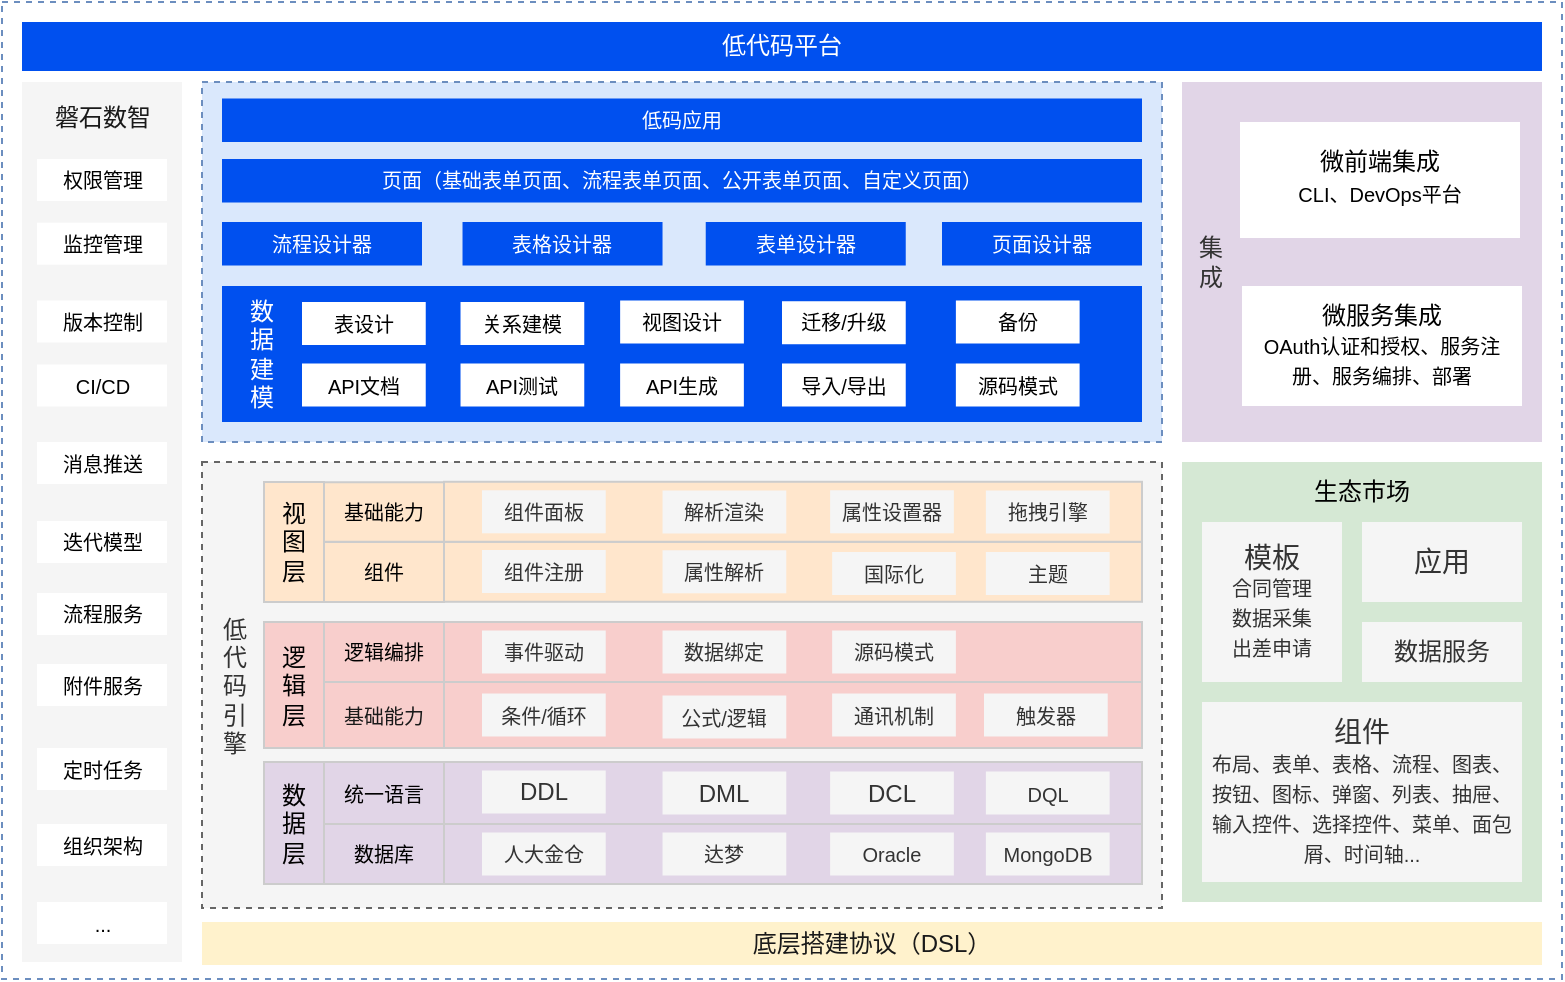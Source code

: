 <mxfile version="24.4.0" type="github">
  <diagram name="第 1 页" id="B_uo7OJ-f0cf3lO3-WNb">
    <mxGraphModel dx="1687" dy="918" grid="1" gridSize="10" guides="1" tooltips="1" connect="1" arrows="1" fold="1" page="1" pageScale="1" pageWidth="827" pageHeight="1169" math="0" shadow="0">
      <root>
        <mxCell id="0" />
        <mxCell id="1" parent="0" />
        <mxCell id="cuvuWjdc5wPWUUID254h-1" value="" style="rounded=0;whiteSpace=wrap;html=1;dashed=1;fillColor=none;strokeColor=#6c8ebf;strokeWidth=1;" parent="1" vertex="1">
          <mxGeometry x="220" y="60" width="780" height="488.5" as="geometry" />
        </mxCell>
        <mxCell id="cuvuWjdc5wPWUUID254h-2" value="" style="rounded=0;whiteSpace=wrap;html=1;fillColor=#f5f5f5;strokeColor=#666666;dashed=1;strokeWidth=1;fontColor=#333333;" parent="1" vertex="1">
          <mxGeometry x="320" y="290" width="480" height="223" as="geometry" />
        </mxCell>
        <mxCell id="cuvuWjdc5wPWUUID254h-6" value="" style="rounded=0;whiteSpace=wrap;html=1;fillColor=#dae8fc;strokeColor=#6c8ebf;dashed=1;" parent="1" vertex="1">
          <mxGeometry x="320" y="100" width="480" height="180" as="geometry" />
        </mxCell>
        <mxCell id="cuvuWjdc5wPWUUID254h-7" value="" style="rounded=0;whiteSpace=wrap;html=1;strokeWidth=1;strokeColor=none;fillColor=#f5f5f5;fontColor=#333333;" parent="1" vertex="1">
          <mxGeometry x="230" y="100" width="80" height="440" as="geometry" />
        </mxCell>
        <mxCell id="cuvuWjdc5wPWUUID254h-8" value="低代码平台" style="rounded=0;whiteSpace=wrap;html=1;fillColor=#0050ef;fontColor=#ffffff;strokeColor=none;" parent="1" vertex="1">
          <mxGeometry x="230" y="70" width="760" height="24.5" as="geometry" />
        </mxCell>
        <mxCell id="cuvuWjdc5wPWUUID254h-9" value="&lt;font color=&quot;#1a1a1a&quot;&gt;底层搭建协议（DSL）&lt;/font&gt;" style="rounded=0;whiteSpace=wrap;html=1;fillColor=#fff2cc;strokeColor=none;" parent="1" vertex="1">
          <mxGeometry x="320" y="520" width="670" height="21.5" as="geometry" />
        </mxCell>
        <mxCell id="cuvuWjdc5wPWUUID254h-32" value="磐石数智" style="text;html=1;align=center;verticalAlign=middle;whiteSpace=wrap;rounded=0;fontColor=#1A1A1A;" parent="1" vertex="1">
          <mxGeometry x="237.5" y="108.25" width="65" height="18.5" as="geometry" />
        </mxCell>
        <mxCell id="cuvuWjdc5wPWUUID254h-38" value="&lt;div style=&quot;&quot;&gt;&lt;br&gt;&lt;/div&gt;" style="rounded=0;whiteSpace=wrap;html=1;align=left;strokeColor=#82b366;fillColor=#d5e8d4;dashed=1;strokeWidth=1;" parent="1" vertex="1">
          <mxGeometry x="351" y="370" width="439" height="63" as="geometry" />
        </mxCell>
        <mxCell id="cuvuWjdc5wPWUUID254h-50" value="" style="rounded=0;whiteSpace=wrap;html=1;fillColor=#d5e8d4;strokeColor=none;dashed=1;strokeWidth=2;" parent="1" vertex="1">
          <mxGeometry x="810" y="290" width="180" height="220" as="geometry" />
        </mxCell>
        <mxCell id="ZQ_SVGyBONcuIK9nk_CX-1" value="权限管理" style="rounded=0;whiteSpace=wrap;html=1;fontSize=10;strokeColor=none;" parent="1" vertex="1">
          <mxGeometry x="237.5" y="138.5" width="65" height="21" as="geometry" />
        </mxCell>
        <mxCell id="ZQ_SVGyBONcuIK9nk_CX-6" value="监控管理" style="rounded=0;whiteSpace=wrap;html=1;fontSize=10;strokeColor=none;" parent="1" vertex="1">
          <mxGeometry x="237.5" y="170.37" width="65" height="21" as="geometry" />
        </mxCell>
        <mxCell id="ZQ_SVGyBONcuIK9nk_CX-7" value="版本控制" style="rounded=0;whiteSpace=wrap;html=1;fontSize=10;strokeColor=none;" parent="1" vertex="1">
          <mxGeometry x="237.5" y="209.25" width="65" height="21" as="geometry" />
        </mxCell>
        <mxCell id="ZQ_SVGyBONcuIK9nk_CX-9" value="CI/CD" style="rounded=0;whiteSpace=wrap;html=1;fontSize=10;strokeColor=none;" parent="1" vertex="1">
          <mxGeometry x="237.5" y="241.25" width="65" height="21" as="geometry" />
        </mxCell>
        <mxCell id="ZQ_SVGyBONcuIK9nk_CX-10" value="消息推送" style="rounded=0;whiteSpace=wrap;html=1;fontSize=10;strokeColor=none;" parent="1" vertex="1">
          <mxGeometry x="237.5" y="280" width="65" height="21" as="geometry" />
        </mxCell>
        <mxCell id="ZQ_SVGyBONcuIK9nk_CX-11" value="流程服务" style="rounded=0;whiteSpace=wrap;html=1;fontSize=10;strokeColor=none;" parent="1" vertex="1">
          <mxGeometry x="237.5" y="355.5" width="65" height="21" as="geometry" />
        </mxCell>
        <mxCell id="ZQ_SVGyBONcuIK9nk_CX-12" value="定时任务" style="rounded=0;whiteSpace=wrap;html=1;fontSize=10;strokeColor=none;" parent="1" vertex="1">
          <mxGeometry x="237.5" y="433" width="65" height="21" as="geometry" />
        </mxCell>
        <mxCell id="ZQ_SVGyBONcuIK9nk_CX-14" value="组织架构" style="rounded=0;whiteSpace=wrap;html=1;fontSize=10;strokeColor=none;" parent="1" vertex="1">
          <mxGeometry x="237.5" y="471" width="65" height="21" as="geometry" />
        </mxCell>
        <mxCell id="ZQ_SVGyBONcuIK9nk_CX-15" value="..." style="rounded=0;whiteSpace=wrap;html=1;fontSize=10;strokeColor=none;" parent="1" vertex="1">
          <mxGeometry x="237.5" y="510" width="65" height="21" as="geometry" />
        </mxCell>
        <mxCell id="ZQ_SVGyBONcuIK9nk_CX-17" value="数&lt;div style=&quot;font-size: 12px;&quot;&gt;据&lt;/div&gt;&lt;div style=&quot;font-size: 12px;&quot;&gt;层&lt;/div&gt;" style="text;html=1;align=center;verticalAlign=middle;whiteSpace=wrap;rounded=0;fillColor=#e1d5e7;strokeColor=#CCCCCC;fontSize=12;" parent="1" vertex="1">
          <mxGeometry x="351" y="440" width="30" height="61" as="geometry" />
        </mxCell>
        <mxCell id="JNAHnoYDXPsIVU7c80RC-6" value="" style="rounded=0;whiteSpace=wrap;html=1;fillColor=#e1d5e7;strokeColor=#CCCCCC;" parent="1" vertex="1">
          <mxGeometry x="441" y="440" width="349" height="31" as="geometry" />
        </mxCell>
        <mxCell id="JNAHnoYDXPsIVU7c80RC-7" value="数据库" style="rounded=0;whiteSpace=wrap;html=1;fillColor=#e1d5e7;strokeColor=#CCCCCC;fontSize=10;" parent="1" vertex="1">
          <mxGeometry x="381" y="471" width="60" height="30" as="geometry" />
        </mxCell>
        <mxCell id="JNAHnoYDXPsIVU7c80RC-9" value="" style="rounded=0;whiteSpace=wrap;html=1;fillColor=#e1d5e7;strokeColor=#CCCCCC;" parent="1" vertex="1">
          <mxGeometry x="441" y="471" width="349" height="30" as="geometry" />
        </mxCell>
        <mxCell id="JNAHnoYDXPsIVU7c80RC-10" value="统一语言" style="rounded=0;whiteSpace=wrap;html=1;fillColor=#e1d5e7;strokeColor=#CCCCCC;fontSize=10;" parent="1" vertex="1">
          <mxGeometry x="381" y="440" width="60" height="31" as="geometry" />
        </mxCell>
        <mxCell id="JNAHnoYDXPsIVU7c80RC-13" value="人大金仓" style="rounded=0;whiteSpace=wrap;html=1;fillColor=#f5f5f5;fontColor=#333333;strokeColor=none;fontSize=10;" parent="1" vertex="1">
          <mxGeometry x="460" y="475.25" width="61.87" height="21.5" as="geometry" />
        </mxCell>
        <mxCell id="JNAHnoYDXPsIVU7c80RC-14" value="达梦" style="rounded=0;whiteSpace=wrap;html=1;fillColor=#f5f5f5;fontColor=#333333;strokeColor=none;fontSize=10;" parent="1" vertex="1">
          <mxGeometry x="550.26" y="475.25" width="61.87" height="21.5" as="geometry" />
        </mxCell>
        <mxCell id="JNAHnoYDXPsIVU7c80RC-16" value="Oracle" style="rounded=0;whiteSpace=wrap;html=1;fillColor=#f5f5f5;fontColor=#333333;strokeColor=none;fontSize=10;" parent="1" vertex="1">
          <mxGeometry x="634.06" y="475.25" width="61.87" height="21.5" as="geometry" />
        </mxCell>
        <mxCell id="JNAHnoYDXPsIVU7c80RC-17" value="MongoDB" style="rounded=0;whiteSpace=wrap;html=1;fillColor=#f5f5f5;fontColor=#333333;strokeColor=none;fontSize=10;" parent="1" vertex="1">
          <mxGeometry x="711.94" y="475.25" width="61.87" height="21.5" as="geometry" />
        </mxCell>
        <mxCell id="JNAHnoYDXPsIVU7c80RC-18" value="DDL" style="rounded=0;whiteSpace=wrap;html=1;fillColor=#f5f5f5;fontColor=#333333;strokeColor=none;" parent="1" vertex="1">
          <mxGeometry x="460" y="444.25" width="61.87" height="21.5" as="geometry" />
        </mxCell>
        <mxCell id="JNAHnoYDXPsIVU7c80RC-19" value="DML" style="rounded=0;whiteSpace=wrap;html=1;fillColor=#f5f5f5;fontColor=#333333;strokeColor=none;" parent="1" vertex="1">
          <mxGeometry x="550.26" y="444.75" width="61.87" height="21.5" as="geometry" />
        </mxCell>
        <mxCell id="JNAHnoYDXPsIVU7c80RC-20" value="DCL" style="rounded=0;whiteSpace=wrap;html=1;fillColor=#f5f5f5;fontColor=#333333;strokeColor=none;" parent="1" vertex="1">
          <mxGeometry x="634.06" y="444.75" width="61.87" height="21.5" as="geometry" />
        </mxCell>
        <mxCell id="JNAHnoYDXPsIVU7c80RC-21" value="DQL" style="rounded=0;whiteSpace=wrap;html=1;fillColor=#f5f5f5;fontColor=#333333;strokeColor=none;fontSize=10;" parent="1" vertex="1">
          <mxGeometry x="711.94" y="444.75" width="61.87" height="21.5" as="geometry" />
        </mxCell>
        <mxCell id="JNAHnoYDXPsIVU7c80RC-31" value="逻&lt;div style=&quot;font-size: 12px;&quot;&gt;辑&lt;/div&gt;&lt;div style=&quot;font-size: 12px;&quot;&gt;层&lt;/div&gt;" style="text;html=1;align=center;verticalAlign=middle;whiteSpace=wrap;rounded=0;fillColor=#f8cecc;strokeColor=#CCCCCC;fontSize=12;" parent="1" vertex="1">
          <mxGeometry x="351" y="370" width="30" height="63" as="geometry" />
        </mxCell>
        <mxCell id="JNAHnoYDXPsIVU7c80RC-32" value="" style="rounded=0;whiteSpace=wrap;html=1;fillColor=#f8cecc;strokeColor=#CCCCCC;" parent="1" vertex="1">
          <mxGeometry x="441" y="370" width="349" height="30" as="geometry" />
        </mxCell>
        <mxCell id="JNAHnoYDXPsIVU7c80RC-33" value="" style="rounded=0;whiteSpace=wrap;html=1;fillColor=#f8cecc;strokeColor=#CCCCCC;" parent="1" vertex="1">
          <mxGeometry x="441" y="400" width="349" height="33" as="geometry" />
        </mxCell>
        <mxCell id="JNAHnoYDXPsIVU7c80RC-34" value="&lt;font color=&quot;#1a1a1a&quot; style=&quot;font-size: 10px;&quot;&gt;基础能力&lt;/font&gt;" style="rounded=0;whiteSpace=wrap;html=1;fillColor=#f8cecc;strokeColor=#CCCCCC;fontSize=10;" parent="1" vertex="1">
          <mxGeometry x="381" y="400" width="60" height="33" as="geometry" />
        </mxCell>
        <mxCell id="JNAHnoYDXPsIVU7c80RC-35" value="逻辑编排" style="rounded=0;whiteSpace=wrap;html=1;fillColor=#f8cecc;strokeColor=#CCCCCC;fontSize=10;" parent="1" vertex="1">
          <mxGeometry x="381" y="370" width="60" height="30" as="geometry" />
        </mxCell>
        <mxCell id="JNAHnoYDXPsIVU7c80RC-37" value="条件/循环" style="rounded=0;whiteSpace=wrap;html=1;fillColor=#f5f5f5;fontColor=#333333;strokeColor=none;fontSize=10;" parent="1" vertex="1">
          <mxGeometry x="460.0" y="405.75" width="61.87" height="21.5" as="geometry" />
        </mxCell>
        <mxCell id="JNAHnoYDXPsIVU7c80RC-38" value="公式/逻辑" style="rounded=0;whiteSpace=wrap;html=1;fillColor=#f5f5f5;fontColor=#333333;strokeColor=none;fontSize=10;" parent="1" vertex="1">
          <mxGeometry x="550.26" y="406.75" width="61.87" height="21.5" as="geometry" />
        </mxCell>
        <mxCell id="JNAHnoYDXPsIVU7c80RC-40" value="触发器" style="rounded=0;whiteSpace=wrap;html=1;fillColor=#f5f5f5;fontColor=#333333;strokeColor=none;fontSize=10;" parent="1" vertex="1">
          <mxGeometry x="711" y="405.75" width="61.87" height="21.5" as="geometry" />
        </mxCell>
        <mxCell id="JNAHnoYDXPsIVU7c80RC-41" value="通讯机制" style="rounded=0;whiteSpace=wrap;html=1;fillColor=#f5f5f5;fontColor=#333333;strokeColor=none;fontSize=10;" parent="1" vertex="1">
          <mxGeometry x="635.06" y="405.75" width="61.87" height="21.5" as="geometry" />
        </mxCell>
        <mxCell id="JNAHnoYDXPsIVU7c80RC-42" value="事件驱动" style="rounded=0;whiteSpace=wrap;html=1;fillColor=#f5f5f5;fontColor=#333333;strokeColor=none;fontSize=10;" parent="1" vertex="1">
          <mxGeometry x="460" y="374.25" width="61.87" height="21.5" as="geometry" />
        </mxCell>
        <mxCell id="JNAHnoYDXPsIVU7c80RC-43" value="数据绑定" style="rounded=0;whiteSpace=wrap;html=1;fillColor=#f5f5f5;fontColor=#333333;strokeColor=none;fontSize=10;" parent="1" vertex="1">
          <mxGeometry x="550.26" y="374.25" width="61.87" height="21.5" as="geometry" />
        </mxCell>
        <mxCell id="JNAHnoYDXPsIVU7c80RC-44" value="源码模式" style="rounded=0;whiteSpace=wrap;html=1;fillColor=#f5f5f5;fontColor=#333333;strokeColor=none;fontSize=10;" parent="1" vertex="1">
          <mxGeometry x="635.07" y="374.25" width="61.87" height="21.5" as="geometry" />
        </mxCell>
        <mxCell id="JNAHnoYDXPsIVU7c80RC-57" value="视&lt;div style=&quot;font-size: 12px;&quot;&gt;图&lt;/div&gt;&lt;div style=&quot;font-size: 12px;&quot;&gt;层&lt;/div&gt;" style="text;html=1;align=center;verticalAlign=middle;whiteSpace=wrap;rounded=0;fillColor=#ffe6cc;strokeColor=#CCCCCC;fontSize=12;" parent="1" vertex="1">
          <mxGeometry x="351" y="300" width="30" height="60" as="geometry" />
        </mxCell>
        <mxCell id="JNAHnoYDXPsIVU7c80RC-64" value="组件" style="rounded=0;whiteSpace=wrap;html=1;fillColor=#ffe6cc;strokeColor=#CCCCCC;fontSize=10;" parent="1" vertex="1">
          <mxGeometry x="381" y="330" width="60" height="30" as="geometry" />
        </mxCell>
        <mxCell id="JNAHnoYDXPsIVU7c80RC-65" value="基础能力" style="rounded=0;whiteSpace=wrap;html=1;fillColor=#ffe6cc;strokeColor=#CCCCCC;fontSize=10;" parent="1" vertex="1">
          <mxGeometry x="381" y="300.13" width="60" height="29.75" as="geometry" />
        </mxCell>
        <mxCell id="JNAHnoYDXPsIVU7c80RC-69" value="" style="rounded=0;whiteSpace=wrap;html=1;fillColor=#ffe6cc;strokeColor=#CCCCCC;" parent="1" vertex="1">
          <mxGeometry x="441" y="329.88" width="349" height="30" as="geometry" />
        </mxCell>
        <mxCell id="JNAHnoYDXPsIVU7c80RC-70" value="" style="rounded=0;whiteSpace=wrap;html=1;fillColor=#ffe6cc;strokeColor=#CCCCCC;" parent="1" vertex="1">
          <mxGeometry x="441" y="299.88" width="349" height="30" as="geometry" />
        </mxCell>
        <mxCell id="JNAHnoYDXPsIVU7c80RC-73" value="组件注册" style="rounded=0;whiteSpace=wrap;html=1;fillColor=#f5f5f5;strokeColor=none;fontColor=#333333;fontSize=10;" parent="1" vertex="1">
          <mxGeometry x="460" y="334" width="61.87" height="21.5" as="geometry" />
        </mxCell>
        <mxCell id="JNAHnoYDXPsIVU7c80RC-74" value="属性解析" style="rounded=0;whiteSpace=wrap;html=1;fillColor=#f5f5f5;strokeColor=none;fontColor=#333333;fontSize=10;" parent="1" vertex="1">
          <mxGeometry x="550.26" y="334.13" width="61.87" height="21.5" as="geometry" />
        </mxCell>
        <mxCell id="JNAHnoYDXPsIVU7c80RC-75" value="国际化" style="rounded=0;whiteSpace=wrap;html=1;fillColor=#f5f5f5;strokeColor=none;fontColor=#333333;fontSize=10;" parent="1" vertex="1">
          <mxGeometry x="635.07" y="335" width="61.87" height="21.5" as="geometry" />
        </mxCell>
        <mxCell id="JNAHnoYDXPsIVU7c80RC-76" value="主题" style="rounded=0;whiteSpace=wrap;html=1;fillColor=#f5f5f5;strokeColor=none;fontColor=#333333;fontSize=10;" parent="1" vertex="1">
          <mxGeometry x="711.94" y="335" width="61.87" height="21.5" as="geometry" />
        </mxCell>
        <mxCell id="JNAHnoYDXPsIVU7c80RC-77" value="&lt;font style=&quot;font-size: 10px;&quot;&gt;组件面板&lt;/font&gt;" style="rounded=0;whiteSpace=wrap;html=1;fillColor=#f5f5f5;strokeColor=none;fontColor=#333333;fontSize=10;" parent="1" vertex="1">
          <mxGeometry x="460" y="304.13" width="61.87" height="21.5" as="geometry" />
        </mxCell>
        <mxCell id="JNAHnoYDXPsIVU7c80RC-79" value="解析渲染" style="rounded=0;whiteSpace=wrap;html=1;fillColor=#f5f5f5;strokeColor=none;fontColor=#333333;fontSize=10;" parent="1" vertex="1">
          <mxGeometry x="550.26" y="304.25" width="61.87" height="21.5" as="geometry" />
        </mxCell>
        <mxCell id="JNAHnoYDXPsIVU7c80RC-80" value="属性设置器" style="rounded=0;whiteSpace=wrap;html=1;fillColor=#f5f5f5;strokeColor=none;fontColor=#333333;fontSize=10;" parent="1" vertex="1">
          <mxGeometry x="634.06" y="304.13" width="61.87" height="21.5" as="geometry" />
        </mxCell>
        <mxCell id="JNAHnoYDXPsIVU7c80RC-81" value="拖拽引擎" style="rounded=0;whiteSpace=wrap;html=1;fillColor=#f5f5f5;strokeColor=none;fontColor=#333333;fontSize=10;" parent="1" vertex="1">
          <mxGeometry x="711.94" y="304.25" width="61.87" height="21.5" as="geometry" />
        </mxCell>
        <mxCell id="SCyYYgnEw_wOkVyOZmGx-7" value="&lt;font style=&quot;font-size: 14px;&quot;&gt;模板&lt;/font&gt;&lt;div style=&quot;line-height: 150%;&quot;&gt;合同管理&lt;/div&gt;&lt;div style=&quot;line-height: 150%;&quot;&gt;数据采集&lt;/div&gt;&lt;div style=&quot;line-height: 150%;&quot;&gt;出差申请&lt;/div&gt;" style="rounded=0;whiteSpace=wrap;html=1;strokeColor=none;fillColor=#f5f5f5;fontColor=#333333;fontSize=10;" parent="1" vertex="1">
          <mxGeometry x="820" y="320" width="70" height="80" as="geometry" />
        </mxCell>
        <mxCell id="SCyYYgnEw_wOkVyOZmGx-8" value="&lt;font style=&quot;font-size: 14px;&quot;&gt;组件&lt;/font&gt;&lt;div style=&quot;line-height: 150%;&quot;&gt;&lt;div style=&quot;line-height: 150%;&quot;&gt;布局、表单、表格、流程、图表、按钮、图标、弹窗、列表、抽屉、输入控件、选择控件、菜单、面包屑、时间轴...&lt;/div&gt;&lt;/div&gt;" style="rounded=0;whiteSpace=wrap;html=1;strokeColor=none;fillColor=#f5f5f5;fontColor=#333333;fontSize=10;" parent="1" vertex="1">
          <mxGeometry x="820" y="410" width="160" height="90" as="geometry" />
        </mxCell>
        <mxCell id="ScNgmdraNkUbZeML3dhD-3" value="&lt;font color=&quot;#333333&quot;&gt;低&lt;/font&gt;&lt;div&gt;&lt;font color=&quot;#333333&quot;&gt;代&lt;/font&gt;&lt;/div&gt;&lt;div&gt;&lt;font color=&quot;#333333&quot;&gt;码&lt;/font&gt;&lt;/div&gt;&lt;div&gt;&lt;font color=&quot;#333333&quot;&gt;引&lt;/font&gt;&lt;/div&gt;&lt;div&gt;&lt;font color=&quot;#333333&quot;&gt;擎&lt;/font&gt;&lt;/div&gt;" style="text;html=1;align=center;verticalAlign=middle;whiteSpace=wrap;rounded=0;" parent="1" vertex="1">
          <mxGeometry x="322" y="356.75" width="29" height="89.5" as="geometry" />
        </mxCell>
        <mxCell id="ScNgmdraNkUbZeML3dhD-4" value="生态市场" style="text;html=1;align=center;verticalAlign=middle;whiteSpace=wrap;rounded=0;" parent="1" vertex="1">
          <mxGeometry x="810" y="290" width="180" height="30" as="geometry" />
        </mxCell>
        <mxCell id="ScNgmdraNkUbZeML3dhD-6" value="&lt;span style=&quot;font-size: 14px;&quot;&gt;应用&lt;/span&gt;" style="rounded=0;whiteSpace=wrap;html=1;strokeColor=none;fillColor=#f5f5f5;fontColor=#333333;fontSize=10;" parent="1" vertex="1">
          <mxGeometry x="900" y="320" width="80" height="40" as="geometry" />
        </mxCell>
        <mxCell id="ScNgmdraNkUbZeML3dhD-7" value="&lt;font style=&quot;font-size: 12px;&quot;&gt;数据服务&lt;/font&gt;" style="rounded=0;whiteSpace=wrap;html=1;strokeColor=none;fillColor=#f5f5f5;fontColor=#333333;fontSize=10;" parent="1" vertex="1">
          <mxGeometry x="900" y="370" width="80" height="30" as="geometry" />
        </mxCell>
        <mxCell id="ScNgmdraNkUbZeML3dhD-16" value="&lt;font style=&quot;font-size: 10px;&quot;&gt;流程设计器&lt;/font&gt;" style="rounded=0;whiteSpace=wrap;html=1;fillColor=#0050ef;fontColor=#ffffff;strokeColor=none;" parent="1" vertex="1">
          <mxGeometry x="330" y="170" width="100" height="21.75" as="geometry" />
        </mxCell>
        <mxCell id="ScNgmdraNkUbZeML3dhD-20" value="" style="rounded=0;whiteSpace=wrap;html=1;fillColor=#0050ef;strokeColor=none;fontColor=#ffffff;" parent="1" vertex="1">
          <mxGeometry x="330" y="202" width="460" height="68" as="geometry" />
        </mxCell>
        <mxCell id="ScNgmdraNkUbZeML3dhD-22" value="&lt;font color=&quot;#ffffff&quot;&gt;数&lt;/font&gt;&lt;div&gt;&lt;font color=&quot;#ffffff&quot;&gt;据&lt;/font&gt;&lt;/div&gt;&lt;div&gt;&lt;font color=&quot;#ffffff&quot;&gt;建&lt;/font&gt;&lt;/div&gt;&lt;div&gt;&lt;font color=&quot;#ffffff&quot;&gt;模&lt;/font&gt;&lt;/div&gt;" style="text;html=1;align=center;verticalAlign=middle;whiteSpace=wrap;rounded=0;fillColor=#0050ef;fontColor=#ffffff;strokeColor=none;" parent="1" vertex="1">
          <mxGeometry x="330" y="202" width="40" height="67" as="geometry" />
        </mxCell>
        <mxCell id="JNAHnoYDXPsIVU7c80RC-24" value="导入/导出" style="rounded=0;whiteSpace=wrap;html=1;fontSize=10;strokeColor=none;" parent="1" vertex="1">
          <mxGeometry x="610.0" y="240.75" width="61.87" height="21.5" as="geometry" />
        </mxCell>
        <mxCell id="JNAHnoYDXPsIVU7c80RC-25" value="迁移/升级" style="rounded=0;whiteSpace=wrap;html=1;fontSize=10;strokeColor=none;" parent="1" vertex="1">
          <mxGeometry x="610" y="209.62" width="61.87" height="21.5" as="geometry" />
        </mxCell>
        <mxCell id="JNAHnoYDXPsIVU7c80RC-26" value="备份" style="rounded=0;whiteSpace=wrap;html=1;fontSize=10;strokeColor=none;" parent="1" vertex="1">
          <mxGeometry x="696.94" y="209.25" width="61.87" height="21.5" as="geometry" />
        </mxCell>
        <mxCell id="JNAHnoYDXPsIVU7c80RC-28" value="API生成" style="rounded=0;whiteSpace=wrap;html=1;fontSize=10;strokeColor=none;" parent="1" vertex="1">
          <mxGeometry x="529.06" y="240.75" width="61.87" height="21.5" as="geometry" />
        </mxCell>
        <mxCell id="JNAHnoYDXPsIVU7c80RC-29" value="API测试" style="rounded=0;whiteSpace=wrap;html=1;fontSize=10;strokeColor=none;" parent="1" vertex="1">
          <mxGeometry x="449.26" y="240.75" width="61.87" height="21.5" as="geometry" />
        </mxCell>
        <mxCell id="JNAHnoYDXPsIVU7c80RC-30" value="API文档" style="rounded=0;whiteSpace=wrap;html=1;fontSize=10;strokeColor=none;" parent="1" vertex="1">
          <mxGeometry x="370.0" y="240.75" width="61.87" height="21.5" as="geometry" />
        </mxCell>
        <mxCell id="ScNgmdraNkUbZeML3dhD-24" value="视图设计" style="rounded=0;whiteSpace=wrap;html=1;fontSize=10;strokeColor=none;" parent="1" vertex="1">
          <mxGeometry x="529.07" y="209.25" width="61.87" height="21.5" as="geometry" />
        </mxCell>
        <mxCell id="ScNgmdraNkUbZeML3dhD-25" value="源码模式" style="rounded=0;whiteSpace=wrap;html=1;fontSize=10;strokeColor=none;" parent="1" vertex="1">
          <mxGeometry x="696.93" y="240.75" width="61.87" height="21.5" as="geometry" />
        </mxCell>
        <mxCell id="ScNgmdraNkUbZeML3dhD-26" value="表设计" style="rounded=0;whiteSpace=wrap;html=1;fontSize=10;strokeColor=none;" parent="1" vertex="1">
          <mxGeometry x="370.0" y="210" width="61.87" height="21.5" as="geometry" />
        </mxCell>
        <mxCell id="ScNgmdraNkUbZeML3dhD-27" value="关系建模" style="rounded=0;whiteSpace=wrap;html=1;fontSize=10;strokeColor=none;" parent="1" vertex="1">
          <mxGeometry x="449.26" y="210" width="61.87" height="21.5" as="geometry" />
        </mxCell>
        <mxCell id="ScNgmdraNkUbZeML3dhD-32" value="迭代模型" style="rounded=0;whiteSpace=wrap;html=1;fontSize=10;strokeColor=none;" parent="1" vertex="1">
          <mxGeometry x="237.5" y="319.5" width="65" height="21" as="geometry" />
        </mxCell>
        <mxCell id="ScNgmdraNkUbZeML3dhD-33" value="附件服务" style="rounded=0;whiteSpace=wrap;html=1;fontSize=10;strokeColor=none;" parent="1" vertex="1">
          <mxGeometry x="237.5" y="391" width="65" height="21" as="geometry" />
        </mxCell>
        <mxCell id="ScNgmdraNkUbZeML3dhD-35" value="" style="rounded=0;whiteSpace=wrap;html=1;fillColor=#e1d5e7;strokeColor=none;" parent="1" vertex="1">
          <mxGeometry x="810" y="100" width="180" height="180" as="geometry" />
        </mxCell>
        <mxCell id="ScNgmdraNkUbZeML3dhD-36" value="&lt;font color=&quot;#333333&quot;&gt;集&lt;/font&gt;&lt;div&gt;&lt;font color=&quot;#333333&quot;&gt;成&lt;/font&gt;&lt;/div&gt;" style="text;html=1;align=center;verticalAlign=middle;whiteSpace=wrap;rounded=0;" parent="1" vertex="1">
          <mxGeometry x="810" y="145.25" width="29" height="89.5" as="geometry" />
        </mxCell>
        <mxCell id="ScNgmdraNkUbZeML3dhD-37" value="微前端集成&lt;div style=&quot;line-height: 150%;&quot;&gt;&lt;font style=&quot;font-size: 10px;&quot;&gt;CLI、DevOps平台&lt;/font&gt;&lt;/div&gt;" style="rounded=0;whiteSpace=wrap;html=1;strokeColor=none;" parent="1" vertex="1">
          <mxGeometry x="839" y="120" width="140" height="58" as="geometry" />
        </mxCell>
        <mxCell id="ScNgmdraNkUbZeML3dhD-38" value="微服务集&lt;font face=&quot;Helvetica&quot;&gt;成&lt;/font&gt;&lt;div style=&quot;line-height: 150%; font-size: 10px;&quot;&gt;&lt;font style=&quot;font-size: 10px;&quot; face=&quot;Helvetica&quot;&gt;&lt;span style=&quot;background: white;&quot; lang=&quot;EN-US&quot;&gt;OAuth&lt;/span&gt;&lt;span style=&quot;background: white;&quot;&gt;认证和授权、服务注册、服务编排、部署&lt;/span&gt;&lt;/font&gt;&lt;br&gt;&lt;/div&gt;" style="rounded=0;whiteSpace=wrap;html=1;strokeColor=none;" parent="1" vertex="1">
          <mxGeometry x="840" y="202" width="140" height="60" as="geometry" />
        </mxCell>
        <mxCell id="AxpJk-6Q4Qs-qTlw_Xqn-4" value="&lt;span style=&quot;font-size: 10px;&quot;&gt;表格设计器&lt;/span&gt;" style="rounded=0;whiteSpace=wrap;html=1;fillColor=#0050ef;fontColor=#ffffff;strokeColor=none;" vertex="1" parent="1">
          <mxGeometry x="450.26" y="170" width="100" height="21.75" as="geometry" />
        </mxCell>
        <mxCell id="AxpJk-6Q4Qs-qTlw_Xqn-5" value="&lt;font style=&quot;font-size: 10px;&quot;&gt;表单设计器&lt;/font&gt;" style="rounded=0;whiteSpace=wrap;html=1;fillColor=#0050ef;fontColor=#ffffff;strokeColor=none;" vertex="1" parent="1">
          <mxGeometry x="571.87" y="170" width="100" height="21.75" as="geometry" />
        </mxCell>
        <mxCell id="AxpJk-6Q4Qs-qTlw_Xqn-6" value="&lt;span style=&quot;font-size: 10px;&quot;&gt;页面设计器&lt;/span&gt;" style="rounded=0;whiteSpace=wrap;html=1;fillColor=#0050ef;fontColor=#ffffff;strokeColor=none;" vertex="1" parent="1">
          <mxGeometry x="690" y="170" width="100" height="21.75" as="geometry" />
        </mxCell>
        <mxCell id="AxpJk-6Q4Qs-qTlw_Xqn-7" value="&lt;span style=&quot;font-size: 10px;&quot;&gt;页面（基础表单页面、流程表单页面、公开表单页面、自定义页面）&lt;/span&gt;" style="rounded=0;whiteSpace=wrap;html=1;fillColor=#0050ef;fontColor=#ffffff;strokeColor=none;" vertex="1" parent="1">
          <mxGeometry x="330" y="138.5" width="460" height="21.75" as="geometry" />
        </mxCell>
        <mxCell id="AxpJk-6Q4Qs-qTlw_Xqn-10" value="&lt;span style=&quot;font-size: 10px;&quot;&gt;低码应用&lt;/span&gt;" style="rounded=0;whiteSpace=wrap;html=1;fillColor=#0050ef;fontColor=#ffffff;strokeColor=none;" vertex="1" parent="1">
          <mxGeometry x="330" y="108.25" width="460" height="21.75" as="geometry" />
        </mxCell>
      </root>
    </mxGraphModel>
  </diagram>
</mxfile>
